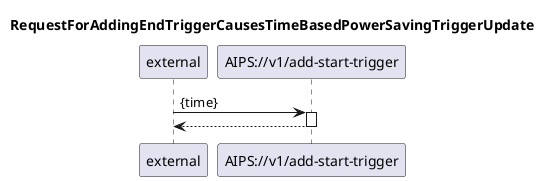 @startuml 201_addEndTrigger
skinparam responseMessageBelowArrow true

title
RequestForAddingEndTriggerCausesTimeBasedPowerSavingTriggerUpdate
end title

participant "external" as requestor
participant "AIPS://v1/add-start-trigger" as addTrigger 

requestor -> addTrigger: {time}
activate addTrigger
addTrigger --> requestor

deactivate addTrigger

@enduml